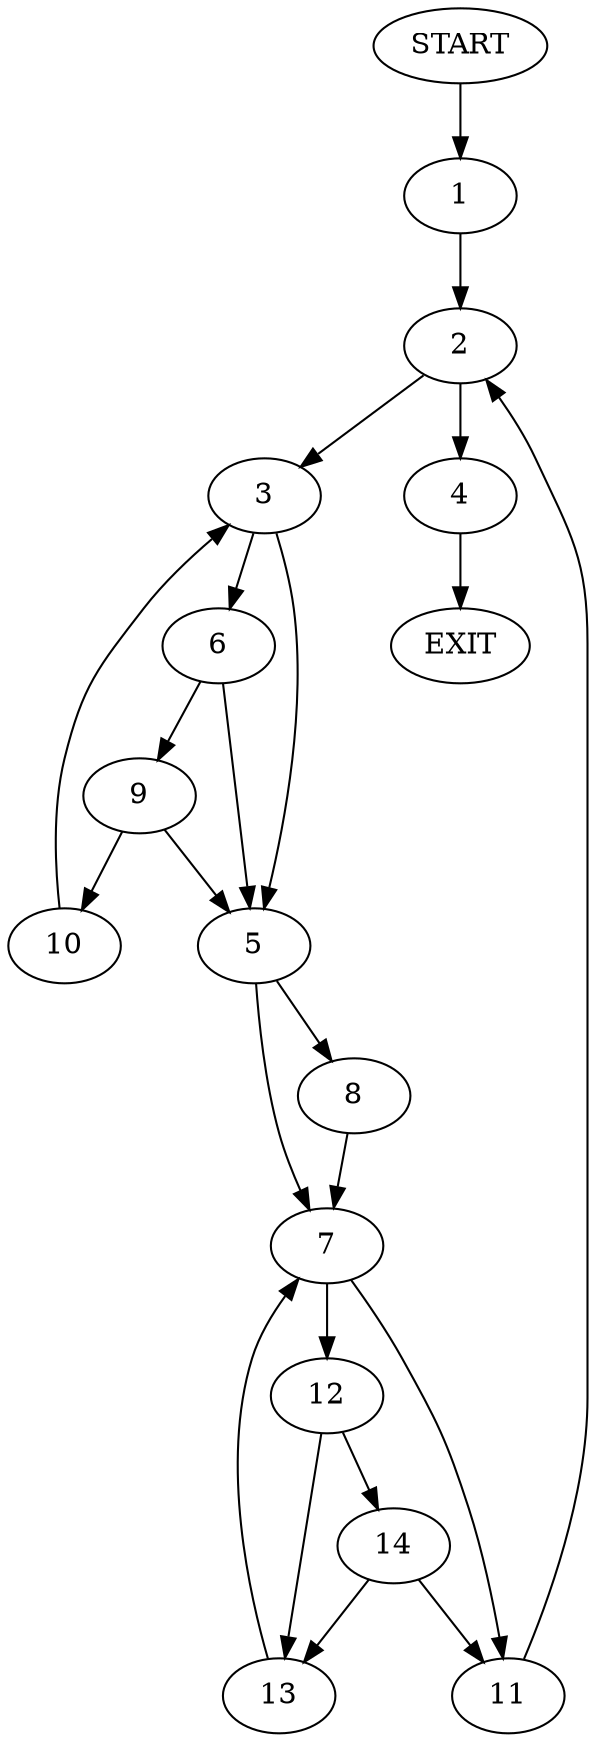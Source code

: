 digraph {
0 [label="START"]
15 [label="EXIT"]
0 -> 1
1 -> 2
2 -> 3
2 -> 4
4 -> 15
3 -> 5
3 -> 6
5 -> 7
5 -> 8
6 -> 5
6 -> 9
9 -> 10
9 -> 5
10 -> 3
7 -> 11
7 -> 12
8 -> 7
11 -> 2
12 -> 13
12 -> 14
14 -> 13
14 -> 11
13 -> 7
}
